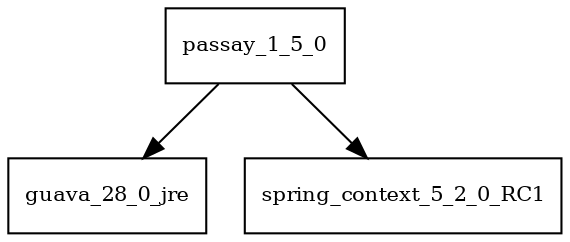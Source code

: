 digraph passay_1_5_0_dependencies {
  node [shape = box, fontsize=10.0];
  passay_1_5_0 -> guava_28_0_jre;
  passay_1_5_0 -> spring_context_5_2_0_RC1;
}
